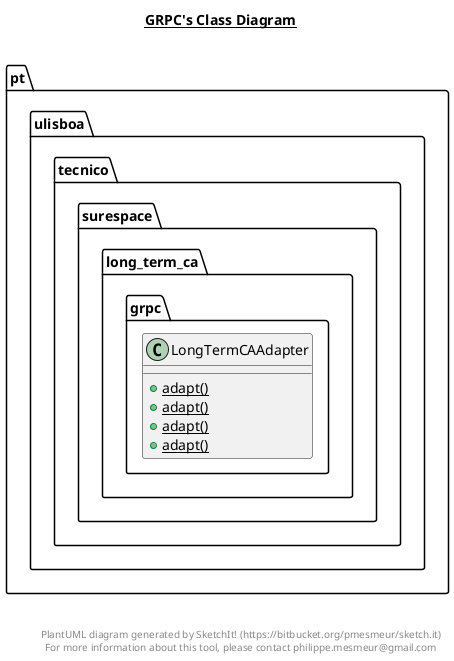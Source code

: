 @startuml

title __GRPC's Class Diagram__\n

  namespace pt.ulisboa.tecnico.surespace.long_term_ca.grpc {
    class pt.ulisboa.tecnico.surespace.long_term_ca.grpc.LongTermCAAdapter {
        {static} + adapt()
        {static} + adapt()
        {static} + adapt()
        {static} + adapt()
    }
  }
  



right footer


PlantUML diagram generated by SketchIt! (https://bitbucket.org/pmesmeur/sketch.it)
For more information about this tool, please contact philippe.mesmeur@gmail.com
endfooter

@enduml
